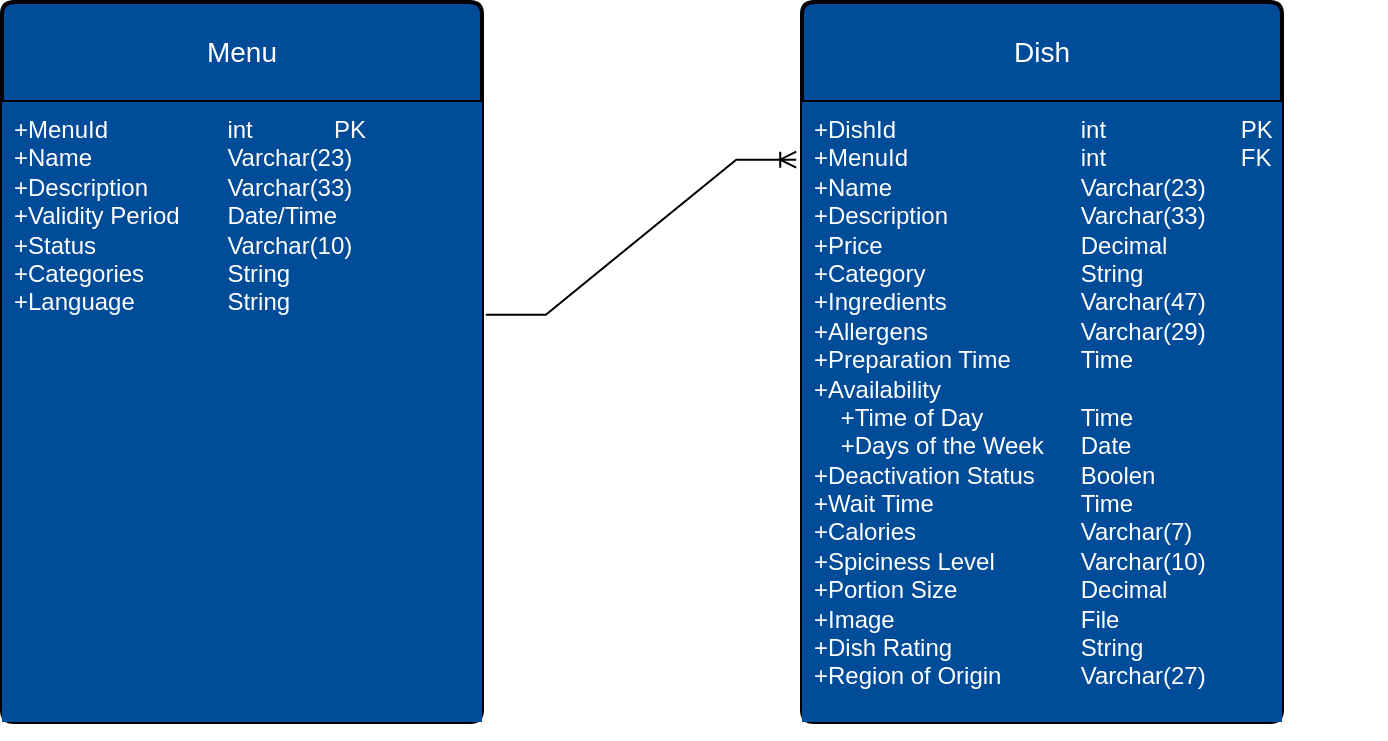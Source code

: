 <mxfile version="22.1.16" type="github">
  <diagram id="R2lEEEUBdFMjLlhIrx00" name="Page-1">
    <mxGraphModel dx="473" dy="3861" grid="1" gridSize="10" guides="1" tooltips="1" connect="1" arrows="1" fold="1" page="1" pageScale="1" pageWidth="850" pageHeight="1100" math="0" shadow="0" extFonts="Permanent Marker^https://fonts.googleapis.com/css?family=Permanent+Marker">
      <root>
        <mxCell id="0" />
        <mxCell id="1" parent="0" />
        <mxCell id="vmZxmA3D_5kH0LPR2Qfl-6" value="&lt;font color=&quot;#ffffff&quot;&gt;Menu&lt;/font&gt;" style="swimlane;childLayout=stackLayout;horizontal=1;startSize=50;horizontalStack=0;rounded=1;fontSize=14;fontStyle=0;strokeWidth=2;resizeParent=0;resizeLast=1;shadow=0;dashed=0;align=center;arcSize=4;whiteSpace=wrap;html=1;fillColor=#004C99;" parent="1" vertex="1">
          <mxGeometry x="120" y="-2720" width="240" height="360" as="geometry" />
        </mxCell>
        <mxCell id="j__xzHDu7BiKlDrYlCBI-1" value="" style="whiteSpace=wrap;html=1;aspect=fixed;fillColor=#001933;" parent="vmZxmA3D_5kH0LPR2Qfl-6" vertex="1">
          <mxGeometry y="50" width="240" as="geometry" />
        </mxCell>
        <mxCell id="vmZxmA3D_5kH0LPR2Qfl-7" value="&lt;font color=&quot;#ffffff&quot;&gt;+MenuId&lt;span style=&quot;white-space: pre;&quot;&gt;&#x9;&lt;/span&gt;&lt;span style=&quot;white-space: pre;&quot;&gt;&#x9;&lt;/span&gt;&lt;span style=&quot;white-space: pre;&quot;&gt;&#x9;&lt;/span&gt;int&lt;span style=&quot;white-space: pre;&quot;&gt;&#x9;&lt;span style=&quot;white-space: pre;&quot;&gt;&#x9;&lt;/span&gt;PK&lt;span style=&quot;white-space: pre;&quot;&gt;&#x9;&lt;/span&gt;&lt;/span&gt;&lt;br&gt;+Name&lt;span style=&quot;&quot;&gt;&lt;span style=&quot;&quot;&gt;&amp;nbsp;&amp;nbsp;&amp;nbsp;&amp;nbsp;&lt;/span&gt;&lt;/span&gt;&lt;span style=&quot;&quot;&gt;&lt;span style=&quot;&quot;&gt;&amp;nbsp;&amp;nbsp;&amp;nbsp;&amp;nbsp;&lt;/span&gt;&lt;/span&gt;&lt;span style=&quot;&quot;&gt;&lt;span style=&quot;&quot;&gt;&amp;nbsp;&amp;nbsp;&amp;nbsp;&amp;nbsp;&lt;span style=&quot;&quot;&gt;&lt;span style=&quot;white-space: pre;&quot;&gt;&amp;nbsp;&amp;nbsp;&amp;nbsp;&amp;nbsp;&lt;span style=&quot;white-space: pre;&quot;&gt;&#x9;&lt;/span&gt;Varchar(23)&lt;/span&gt;&lt;/span&gt;&lt;/span&gt;&lt;/span&gt;&lt;br&gt;+Description&lt;span style=&quot;&quot;&gt;&lt;span style=&quot;&quot;&gt;&amp;nbsp;&amp;nbsp;&amp;nbsp;&amp;nbsp;&lt;/span&gt;&lt;/span&gt;&lt;span style=&quot;&quot;&gt;&lt;span style=&quot;&quot;&gt;&amp;nbsp;&amp;nbsp;&amp;nbsp;&amp;nbsp;&lt;span style=&quot;&quot;&gt;&lt;span style=&quot;white-space: pre;&quot;&gt;&amp;nbsp;&lt;span style=&quot;white-space: pre;&quot;&gt;&#x9;&lt;/span&gt;Varchar(33)&lt;/span&gt;&lt;/span&gt;&lt;/span&gt;&lt;/span&gt;&lt;br&gt;+Validity Period&lt;span style=&quot;white-space: pre;&quot;&gt;&#x9;&lt;/span&gt;Date/Time&lt;br&gt;+Status&lt;span style=&quot;white-space: pre;&quot;&gt;&#x9;&lt;/span&gt;&lt;span style=&quot;white-space: pre;&quot;&gt;&#x9;&lt;/span&gt;&lt;span style=&quot;white-space: pre;&quot;&gt;&#x9;&lt;/span&gt;Varchar(10)&lt;br&gt;+Categories&lt;span style=&quot;white-space: pre;&quot;&gt;&#x9;&lt;/span&gt;&lt;span style=&quot;white-space: pre;&quot;&gt;&#x9;&lt;/span&gt;String&lt;br&gt;+Language&lt;span style=&quot;white-space: pre;&quot;&gt;&#x9;&lt;/span&gt;&lt;span style=&quot;white-space: pre;&quot;&gt;&#x9;&lt;/span&gt;String&lt;/font&gt;" style="align=left;strokeColor=none;fillColor=#004C99;spacingLeft=4;fontSize=12;verticalAlign=top;resizable=0;rotatable=0;part=1;html=1;" parent="vmZxmA3D_5kH0LPR2Qfl-6" vertex="1">
          <mxGeometry y="50" width="240" height="310" as="geometry" />
        </mxCell>
        <mxCell id="vmZxmA3D_5kH0LPR2Qfl-47" style="edgeStyle=orthogonalEdgeStyle;rounded=0;orthogonalLoop=1;jettySize=auto;html=1;exitX=0.5;exitY=1;exitDx=0;exitDy=0;" parent="vmZxmA3D_5kH0LPR2Qfl-6" source="vmZxmA3D_5kH0LPR2Qfl-7" target="vmZxmA3D_5kH0LPR2Qfl-7" edge="1">
          <mxGeometry relative="1" as="geometry" />
        </mxCell>
        <mxCell id="vmZxmA3D_5kH0LPR2Qfl-8" value="&lt;font color=&quot;#ffffff&quot;&gt;Dish&lt;/font&gt;" style="swimlane;childLayout=stackLayout;horizontal=1;startSize=50;horizontalStack=0;rounded=1;fontSize=14;fontStyle=0;strokeWidth=2;resizeParent=0;resizeLast=1;shadow=0;dashed=0;align=center;arcSize=4;whiteSpace=wrap;html=1;fillColor=#004C99;" parent="1" vertex="1">
          <mxGeometry x="520" y="-2720" width="240" height="360" as="geometry" />
        </mxCell>
        <mxCell id="vmZxmA3D_5kH0LPR2Qfl-9" value="&lt;font color=&quot;#ffffff&quot;&gt;+DishId&lt;span style=&quot;&quot;&gt;&lt;span style=&quot;&quot;&gt;&amp;nbsp; &amp;nbsp;&amp;nbsp;&lt;/span&gt;&lt;/span&gt;&#x9;&lt;span style=&quot;&quot;&gt;&amp;nbsp;&lt;span style=&quot;&quot;&gt;&lt;span style=&quot;&quot;&gt;&amp;nbsp;&amp;nbsp;&amp;nbsp;&amp;nbsp;&lt;/span&gt;&lt;/span&gt;&lt;/span&gt;&lt;span style=&quot;&quot;&gt;&lt;span style=&quot;&quot;&gt;&amp;nbsp;&amp;nbsp;&amp;nbsp;&amp;nbsp;&lt;/span&gt;&lt;/span&gt;&lt;span style=&quot;&quot;&gt;&lt;span style=&quot;&quot;&gt;&amp;nbsp;&lt;span style=&quot;white-space: pre;&quot;&gt;&#x9;&lt;/span&gt;&lt;span style=&quot;white-space: pre;&quot;&gt;&#x9;&lt;/span&gt;int&lt;span style=&quot;white-space: pre;&quot;&gt;&#x9;&lt;/span&gt;&lt;span style=&quot;white-space: pre;&quot;&gt;&#x9;&lt;/span&gt;&lt;span style=&quot;white-space: pre;&quot;&gt;&#x9;&lt;/span&gt;PK&amp;nbsp;&amp;nbsp;&lt;/span&gt;&lt;/span&gt;&lt;span style=&quot;&quot;&gt;&lt;span style=&quot;&quot;&gt;&amp;nbsp; &amp;nbsp;&lt;/span&gt;&lt;/span&gt;&lt;span style=&quot;&quot;&gt;&lt;span style=&quot;&quot;&gt;&amp;nbsp;&amp;nbsp;&amp;nbsp;&amp;nbsp;&lt;/span&gt;&lt;/span&gt;&lt;span style=&quot;&quot;&gt;&lt;span style=&quot;&quot;&gt;&amp;nbsp;&amp;nbsp;&amp;nbsp;&amp;nbsp;&lt;/span&gt;&lt;/span&gt;&lt;span style=&quot;&quot;&gt;&lt;span style=&quot;&quot;&gt;&amp;nbsp;&amp;nbsp;&amp;nbsp;&amp;nbsp;&lt;/span&gt;&lt;/span&gt;&lt;br&gt;+MenuId&lt;span style=&quot;&quot;&gt;&lt;span style=&quot;&quot;&gt;&amp;nbsp;&amp;nbsp;&lt;/span&gt;&lt;/span&gt;&lt;span style=&quot;&quot;&gt;&lt;span style=&quot;&quot;&gt;&amp;nbsp;&amp;nbsp;&amp;nbsp;&lt;/span&gt;&lt;/span&gt;&lt;span style=&quot;&quot;&gt;&lt;span style=&quot;&quot;&gt;&amp;nbsp;&lt;/span&gt;&lt;span style=&quot;&quot;&gt;&lt;span style=&quot;&quot;&gt;&amp;nbsp;&amp;nbsp;&amp;nbsp;&amp;nbsp;&lt;/span&gt;&lt;/span&gt;&lt;/span&gt;&lt;span style=&quot;&quot;&gt;&lt;span style=&quot;&quot;&gt;&amp;nbsp;&amp;nbsp;&lt;span style=&quot;white-space: pre;&quot;&gt;&#x9;&lt;/span&gt;&lt;span style=&quot;white-space: pre;&quot;&gt;&#x9;&lt;/span&gt;int&lt;span style=&quot;white-space: pre;&quot;&gt;&#x9;&lt;span style=&quot;white-space: pre;&quot;&gt;&#x9;&lt;/span&gt;&lt;/span&gt;&lt;span style=&quot;white-space: pre;&quot;&gt;&#x9;&lt;/span&gt;FK&lt;br&gt;&lt;/span&gt;&lt;/span&gt;+Name&lt;span style=&quot;white-space: pre;&quot;&gt;&#x9;&lt;/span&gt;&lt;span style=&quot;white-space: pre;&quot;&gt;&#x9;&lt;/span&gt;&lt;span style=&quot;white-space: pre;&quot;&gt;&#x9;&lt;/span&gt;&lt;span style=&quot;white-space: pre;&quot;&gt;&#x9;&lt;/span&gt;Varchar(23)&lt;br&gt;+Description&lt;span style=&quot;white-space: pre;&quot;&gt;&#x9;&lt;/span&gt;&lt;span style=&quot;white-space: pre;&quot;&gt;&#x9;&lt;/span&gt;&lt;span style=&quot;white-space: pre;&quot;&gt;&#x9;&lt;/span&gt;Varchar(33)&lt;br&gt;+Price&lt;span style=&quot;white-space: pre;&quot;&gt;&#x9;&lt;/span&gt;&lt;span style=&quot;white-space: pre;&quot;&gt;&#x9;&lt;/span&gt;&lt;span style=&quot;white-space: pre;&quot;&gt;&#x9;&lt;span style=&quot;white-space: pre;&quot;&gt;&#x9;&lt;/span&gt;Decimal&lt;/span&gt;&lt;br&gt;+Category&lt;span style=&quot;white-space: pre;&quot;&gt;&#x9;&lt;/span&gt;&lt;span style=&quot;white-space: pre;&quot;&gt;&#x9;&lt;/span&gt;&lt;span style=&quot;white-space: pre;&quot;&gt;&#x9;&lt;/span&gt;String&lt;br&gt;+Ingredients&lt;span style=&quot;white-space: pre;&quot;&gt;&#x9;&lt;/span&gt;&lt;span style=&quot;white-space: pre;&quot;&gt;&#x9;&lt;/span&gt;&lt;span style=&quot;white-space: pre;&quot;&gt;&#x9;&lt;/span&gt;Varchar(47)&lt;br&gt;+Allergens&lt;span style=&quot;white-space: pre;&quot;&gt;&#x9;&lt;/span&gt;&lt;span style=&quot;white-space: pre;&quot;&gt;&#x9;&lt;/span&gt;&lt;span style=&quot;white-space: pre;&quot;&gt;&#x9;&lt;/span&gt;Varchar(29)&lt;br&gt;+Preparation Time&lt;span style=&quot;white-space: pre;&quot;&gt;&#x9;&lt;/span&gt;&lt;span style=&quot;white-space: pre;&quot;&gt;&#x9;&lt;/span&gt;Time&lt;br&gt;+Availability&lt;br&gt;&lt;span style=&quot;&quot;&gt;&lt;span style=&quot;&quot;&gt;&amp;nbsp;&amp;nbsp;&amp;nbsp;&amp;nbsp;&lt;/span&gt;&lt;/span&gt;+Time of Day&lt;span style=&quot;white-space: pre;&quot;&gt;&#x9;&lt;/span&gt;&lt;span style=&quot;white-space: pre;&quot;&gt;&#x9;&lt;/span&gt;Time&lt;br&gt;&amp;nbsp; &amp;nbsp; +Days of the Week&lt;span style=&quot;white-space: pre;&quot;&gt;&#x9;&lt;/span&gt;Date&lt;br&gt;+Deactivation Status&lt;span style=&quot;white-space: pre;&quot;&gt;&#x9;&lt;/span&gt;Boolen&lt;br&gt;+Wait Time&lt;span style=&quot;white-space: pre;&quot;&gt;&#x9;&lt;/span&gt;&lt;span style=&quot;white-space: pre;&quot;&gt;&#x9;&lt;/span&gt;&lt;span style=&quot;white-space: pre;&quot;&gt;&#x9;&lt;/span&gt;Time&lt;br&gt;+Calories&lt;span style=&quot;white-space: pre;&quot;&gt;&#x9;&lt;/span&gt;&lt;span style=&quot;white-space: pre;&quot;&gt;&#x9;&lt;/span&gt;&lt;span style=&quot;white-space: pre;&quot;&gt;&#x9;&lt;/span&gt;&lt;span style=&quot;white-space: pre;&quot;&gt;&#x9;&lt;/span&gt;Varchar(7)&lt;br&gt;+Spiciness Level&lt;span style=&quot;white-space: pre;&quot;&gt;&#x9;&lt;/span&gt;&lt;span style=&quot;white-space: pre;&quot;&gt;&#x9;&lt;/span&gt;Varchar(10)&lt;br&gt;+Portion Size&lt;span style=&quot;white-space: pre;&quot;&gt;&#x9;&lt;/span&gt;&lt;span style=&quot;white-space: pre;&quot;&gt;&#x9;&lt;/span&gt;&lt;span style=&quot;white-space: pre;&quot;&gt;&#x9;&lt;/span&gt;Decimal&lt;br&gt;+Image&lt;span style=&quot;white-space: pre;&quot;&gt;&#x9;&lt;/span&gt;&lt;span style=&quot;white-space: pre;&quot;&gt;&#x9;&lt;/span&gt;&lt;span style=&quot;white-space: pre;&quot;&gt;&#x9;&lt;/span&gt;&lt;span style=&quot;white-space: pre;&quot;&gt;&#x9;&lt;/span&gt;File&lt;br&gt;+Dish Rating&lt;span style=&quot;white-space: pre;&quot;&gt;&#x9;&lt;/span&gt;&lt;span style=&quot;white-space: pre;&quot;&gt;&#x9;&lt;/span&gt;&lt;span style=&quot;white-space: pre;&quot;&gt;&#x9;&lt;/span&gt;String&lt;br&gt;+Region of Origin&lt;span style=&quot;white-space: pre;&quot;&gt;&#x9;&lt;/span&gt;&lt;span style=&quot;white-space: pre;&quot;&gt;&#x9;&lt;/span&gt;Varchar(27)&lt;/font&gt;" style="align=left;strokeColor=none;fillColor=#004C99;spacingLeft=4;fontSize=12;verticalAlign=top;resizable=0;rotatable=0;part=1;html=1;" parent="vmZxmA3D_5kH0LPR2Qfl-8" vertex="1">
          <mxGeometry y="50" width="240" height="310" as="geometry" />
        </mxCell>
        <mxCell id="vmZxmA3D_5kH0LPR2Qfl-63" value="" style="edgeStyle=entityRelationEdgeStyle;fontSize=12;html=1;endArrow=ERoneToMany;rounded=0;entryX=-0.012;entryY=0.093;entryDx=0;entryDy=0;entryPerimeter=0;exitX=1.008;exitY=0.343;exitDx=0;exitDy=0;exitPerimeter=0;" parent="1" source="vmZxmA3D_5kH0LPR2Qfl-7" target="vmZxmA3D_5kH0LPR2Qfl-9" edge="1">
          <mxGeometry width="100" height="100" relative="1" as="geometry">
            <mxPoint x="364.0" y="172.09" as="sourcePoint" />
            <mxPoint x="485.68" y="187.9" as="targetPoint" />
            <Array as="points">
              <mxPoint x="445.2" y="-307.89" />
              <mxPoint x="380" y="-30" />
            </Array>
          </mxGeometry>
        </mxCell>
      </root>
    </mxGraphModel>
  </diagram>
</mxfile>
